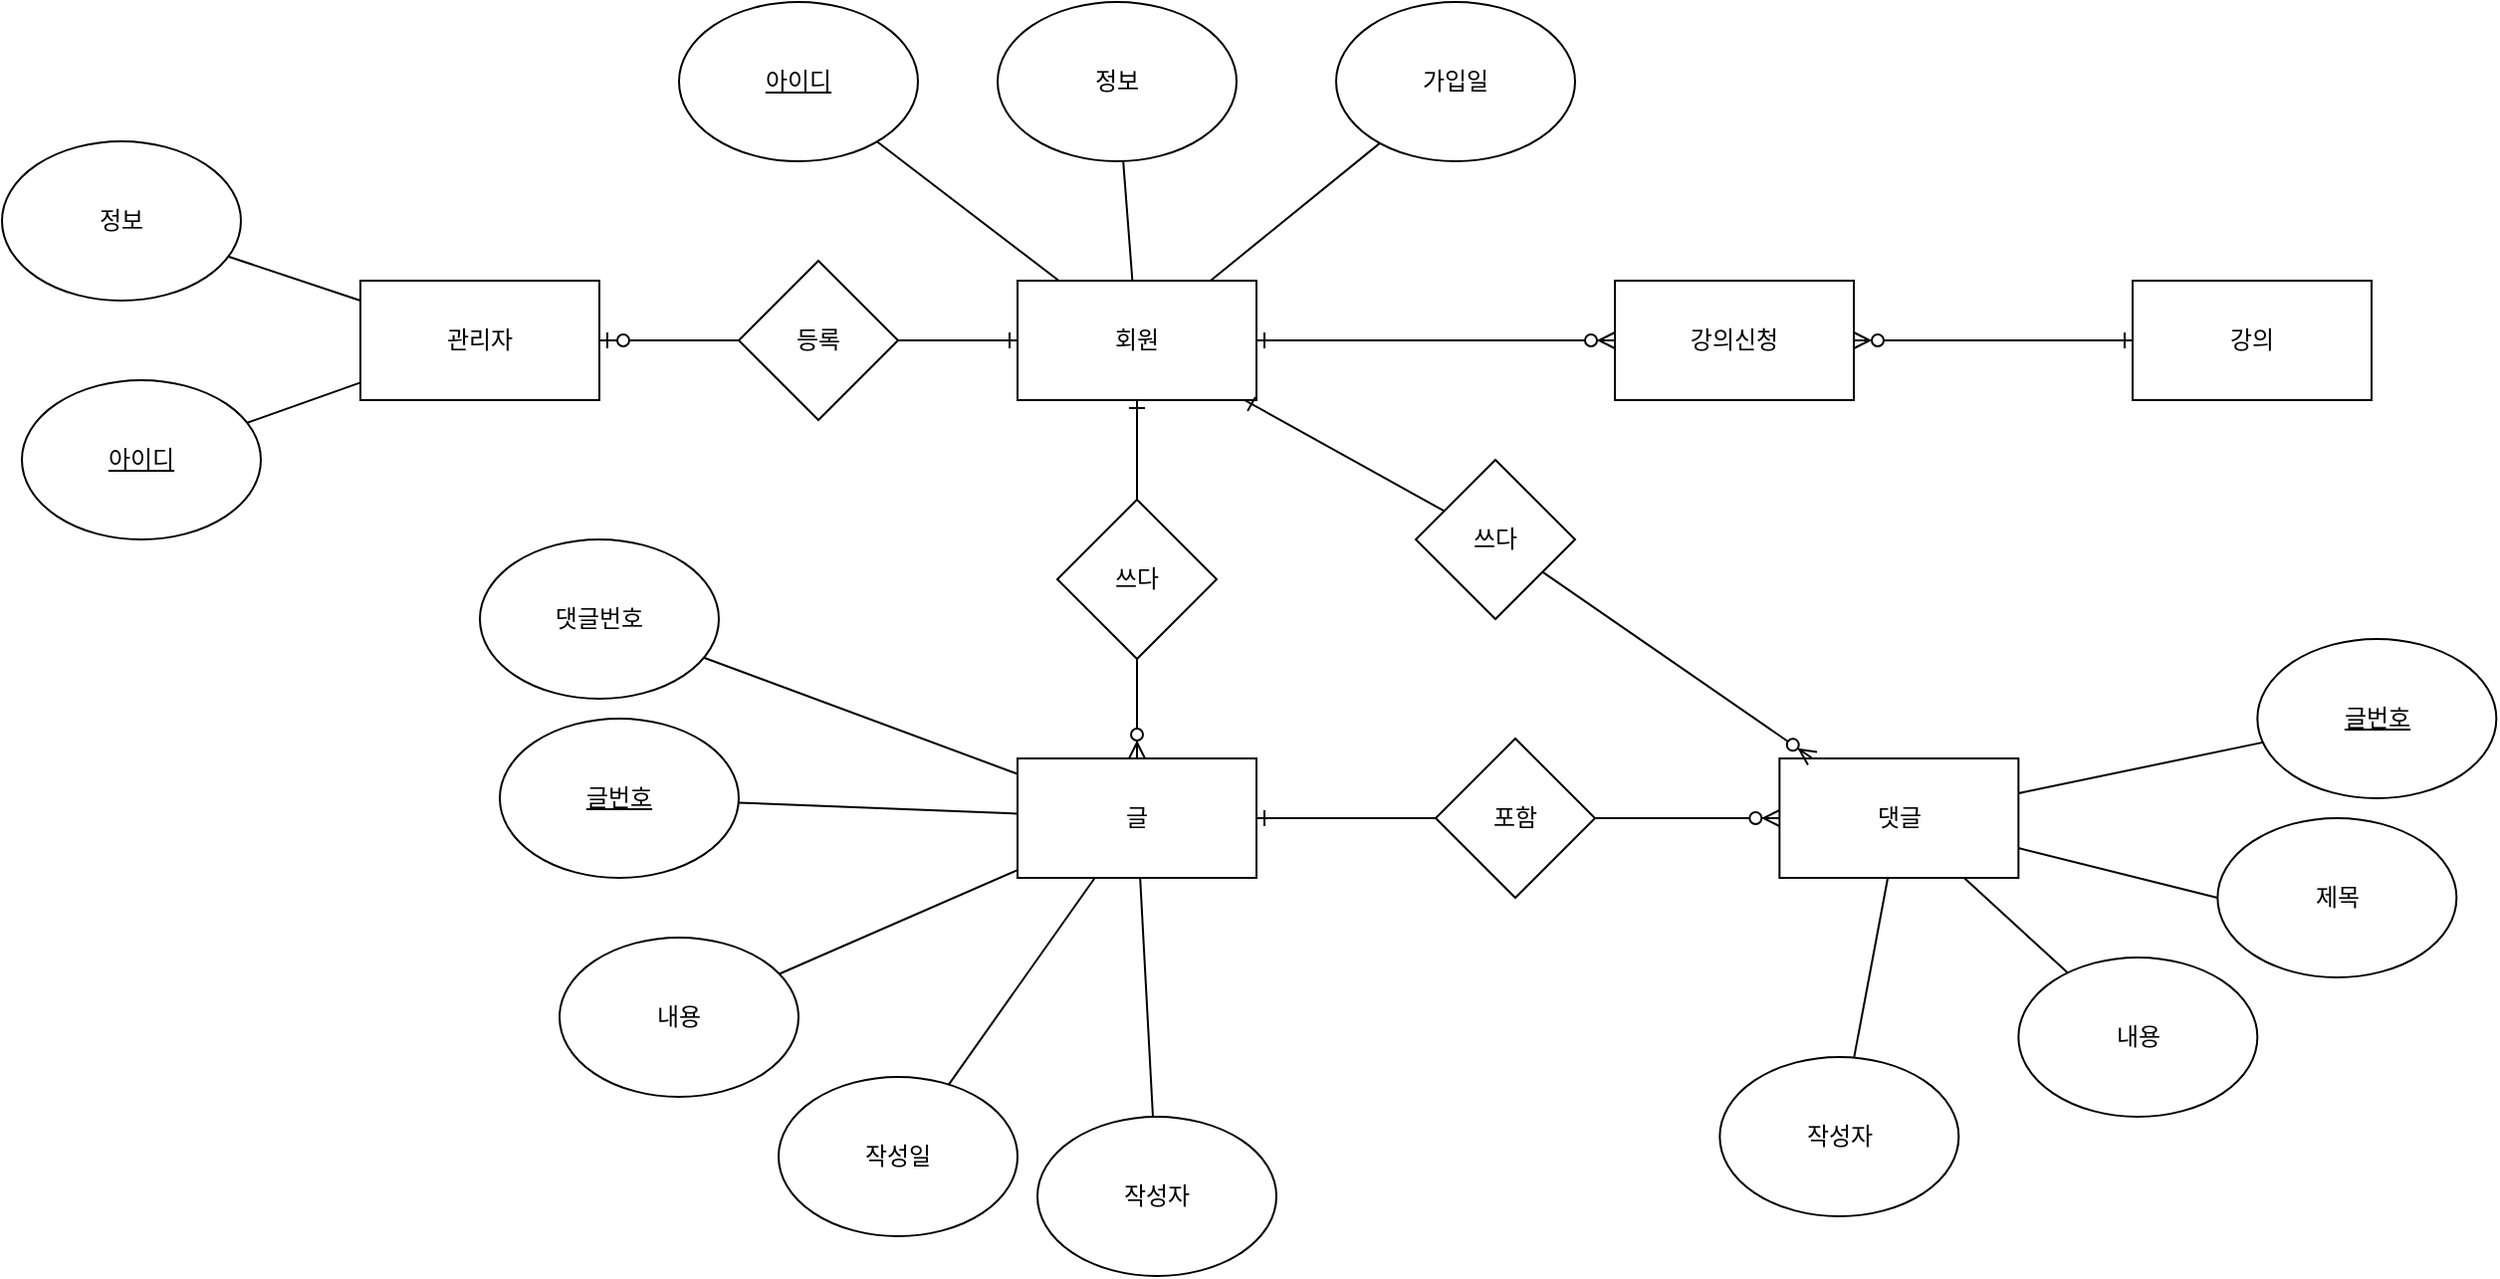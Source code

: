 <mxfile version="13.8.0" type="device"><diagram id="R2lEEEUBdFMjLlhIrx00" name="Page-1"><mxGraphModel dx="1585" dy="1663" grid="1" gridSize="10" guides="1" tooltips="1" connect="1" arrows="1" fold="1" page="1" pageScale="1" pageWidth="850" pageHeight="1100" math="0" shadow="0" extFonts="Permanent Marker^https://fonts.googleapis.com/css?family=Permanent+Marker"><root><mxCell id="0"/><mxCell id="1" parent="0"/><mxCell id="9lDlE6wZhx3Lfyn9xG1c-1" value="회원" style="rounded=0;whiteSpace=wrap;html=1;" parent="1" vertex="1"><mxGeometry x="390" y="120" width="120" height="60" as="geometry"/></mxCell><mxCell id="9lDlE6wZhx3Lfyn9xG1c-2" value="댓글" style="rounded=0;whiteSpace=wrap;html=1;" parent="1" vertex="1"><mxGeometry x="772.67" y="360" width="120" height="60" as="geometry"/></mxCell><mxCell id="9lDlE6wZhx3Lfyn9xG1c-3" value="글" style="rounded=0;whiteSpace=wrap;html=1;" parent="1" vertex="1"><mxGeometry x="390" y="360" width="120" height="60" as="geometry"/></mxCell><mxCell id="9lDlE6wZhx3Lfyn9xG1c-4" value="정보" style="ellipse;whiteSpace=wrap;html=1;" parent="1" vertex="1"><mxGeometry x="380" y="-20" width="120" height="80" as="geometry"/></mxCell><mxCell id="9lDlE6wZhx3Lfyn9xG1c-5" value="&lt;u&gt;아이디&lt;/u&gt;" style="ellipse;whiteSpace=wrap;html=1;" parent="1" vertex="1"><mxGeometry x="220" y="-20" width="120" height="80" as="geometry"/></mxCell><mxCell id="9lDlE6wZhx3Lfyn9xG1c-6" value="가입일" style="ellipse;whiteSpace=wrap;html=1;" parent="1" vertex="1"><mxGeometry x="550" y="-20" width="120" height="80" as="geometry"/></mxCell><mxCell id="9lDlE6wZhx3Lfyn9xG1c-7" value="댓글번호" style="ellipse;whiteSpace=wrap;html=1;" parent="1" vertex="1"><mxGeometry x="120" y="250" width="120" height="80" as="geometry"/></mxCell><mxCell id="9lDlE6wZhx3Lfyn9xG1c-8" value="글번호" style="ellipse;whiteSpace=wrap;html=1;fontStyle=4" parent="1" vertex="1"><mxGeometry x="130" y="340" width="120" height="80" as="geometry"/></mxCell><mxCell id="9lDlE6wZhx3Lfyn9xG1c-9" value="내용" style="ellipse;whiteSpace=wrap;html=1;" parent="1" vertex="1"><mxGeometry x="160" y="450" width="120" height="80" as="geometry"/></mxCell><mxCell id="9lDlE6wZhx3Lfyn9xG1c-10" value="작성일" style="ellipse;whiteSpace=wrap;html=1;" parent="1" vertex="1"><mxGeometry x="270" y="520" width="120" height="80" as="geometry"/></mxCell><mxCell id="9lDlE6wZhx3Lfyn9xG1c-11" value="작성자" style="ellipse;whiteSpace=wrap;html=1;" parent="1" vertex="1"><mxGeometry x="400" y="540" width="120" height="80" as="geometry"/></mxCell><mxCell id="9lDlE6wZhx3Lfyn9xG1c-12" value="&lt;u&gt;글번호&lt;/u&gt;" style="ellipse;whiteSpace=wrap;html=1;" parent="1" vertex="1"><mxGeometry x="1012.67" y="300" width="120" height="80" as="geometry"/></mxCell><mxCell id="9lDlE6wZhx3Lfyn9xG1c-13" value="작성자" style="ellipse;whiteSpace=wrap;html=1;" parent="1" vertex="1"><mxGeometry x="742.67" y="510" width="120" height="80" as="geometry"/></mxCell><mxCell id="9lDlE6wZhx3Lfyn9xG1c-14" value="내용" style="ellipse;whiteSpace=wrap;html=1;" parent="1" vertex="1"><mxGeometry x="892.67" y="460" width="120" height="80" as="geometry"/></mxCell><mxCell id="9lDlE6wZhx3Lfyn9xG1c-15" value="제목" style="ellipse;whiteSpace=wrap;html=1;" parent="1" vertex="1"><mxGeometry x="992.67" y="390" width="120" height="80" as="geometry"/></mxCell><mxCell id="9lDlE6wZhx3Lfyn9xG1c-16" value="" style="endArrow=none;html=1;" parent="1" source="9lDlE6wZhx3Lfyn9xG1c-1" target="9lDlE6wZhx3Lfyn9xG1c-5" edge="1"><mxGeometry width="50" height="50" relative="1" as="geometry"><mxPoint x="540" y="70" as="sourcePoint"/><mxPoint x="590" y="20" as="targetPoint"/></mxGeometry></mxCell><mxCell id="9lDlE6wZhx3Lfyn9xG1c-17" value="" style="endArrow=none;html=1;" parent="1" source="9lDlE6wZhx3Lfyn9xG1c-1" target="9lDlE6wZhx3Lfyn9xG1c-4" edge="1"><mxGeometry width="50" height="50" relative="1" as="geometry"><mxPoint x="550" y="80" as="sourcePoint"/><mxPoint x="600" y="30" as="targetPoint"/></mxGeometry></mxCell><mxCell id="9lDlE6wZhx3Lfyn9xG1c-18" value="" style="endArrow=none;html=1;" parent="1" source="9lDlE6wZhx3Lfyn9xG1c-1" target="9lDlE6wZhx3Lfyn9xG1c-6" edge="1"><mxGeometry width="50" height="50" relative="1" as="geometry"><mxPoint x="560" y="90" as="sourcePoint"/><mxPoint x="610" y="40" as="targetPoint"/></mxGeometry></mxCell><mxCell id="9lDlE6wZhx3Lfyn9xG1c-19" value="" style="endArrow=none;html=1;" parent="1" source="9lDlE6wZhx3Lfyn9xG1c-7" target="9lDlE6wZhx3Lfyn9xG1c-3" edge="1"><mxGeometry width="50" height="50" relative="1" as="geometry"><mxPoint x="290" y="415" as="sourcePoint"/><mxPoint x="340" y="365" as="targetPoint"/></mxGeometry></mxCell><mxCell id="9lDlE6wZhx3Lfyn9xG1c-20" value="" style="endArrow=none;html=1;" parent="1" source="9lDlE6wZhx3Lfyn9xG1c-8" target="9lDlE6wZhx3Lfyn9xG1c-3" edge="1"><mxGeometry width="50" height="50" relative="1" as="geometry"><mxPoint x="300" y="425" as="sourcePoint"/><mxPoint x="350" y="375" as="targetPoint"/></mxGeometry></mxCell><mxCell id="9lDlE6wZhx3Lfyn9xG1c-21" value="" style="endArrow=none;html=1;" parent="1" source="9lDlE6wZhx3Lfyn9xG1c-10" target="9lDlE6wZhx3Lfyn9xG1c-3" edge="1"><mxGeometry width="50" height="50" relative="1" as="geometry"><mxPoint x="310" y="435" as="sourcePoint"/><mxPoint x="360" y="385" as="targetPoint"/></mxGeometry></mxCell><mxCell id="9lDlE6wZhx3Lfyn9xG1c-22" value="" style="endArrow=none;html=1;" parent="1" source="9lDlE6wZhx3Lfyn9xG1c-9" target="9lDlE6wZhx3Lfyn9xG1c-3" edge="1"><mxGeometry width="50" height="50" relative="1" as="geometry"><mxPoint x="320" y="445" as="sourcePoint"/><mxPoint x="370" y="395" as="targetPoint"/></mxGeometry></mxCell><mxCell id="9lDlE6wZhx3Lfyn9xG1c-23" value="" style="endArrow=none;html=1;" parent="1" source="9lDlE6wZhx3Lfyn9xG1c-11" target="9lDlE6wZhx3Lfyn9xG1c-3" edge="1"><mxGeometry width="50" height="50" relative="1" as="geometry"><mxPoint x="330" y="455" as="sourcePoint"/><mxPoint x="380" y="405" as="targetPoint"/></mxGeometry></mxCell><mxCell id="9lDlE6wZhx3Lfyn9xG1c-24" value="" style="endArrow=none;html=1;" parent="1" source="9lDlE6wZhx3Lfyn9xG1c-2" target="9lDlE6wZhx3Lfyn9xG1c-12" edge="1"><mxGeometry width="50" height="50" relative="1" as="geometry"><mxPoint x="842.67" y="345" as="sourcePoint"/><mxPoint x="892.67" y="295" as="targetPoint"/></mxGeometry></mxCell><mxCell id="9lDlE6wZhx3Lfyn9xG1c-25" value="" style="endArrow=none;html=1;" parent="1" source="9lDlE6wZhx3Lfyn9xG1c-2" target="9lDlE6wZhx3Lfyn9xG1c-13" edge="1"><mxGeometry width="50" height="50" relative="1" as="geometry"><mxPoint x="852.67" y="355" as="sourcePoint"/><mxPoint x="902.67" y="305" as="targetPoint"/></mxGeometry></mxCell><mxCell id="9lDlE6wZhx3Lfyn9xG1c-26" value="" style="endArrow=none;html=1;" parent="1" source="9lDlE6wZhx3Lfyn9xG1c-2" target="9lDlE6wZhx3Lfyn9xG1c-14" edge="1"><mxGeometry width="50" height="50" relative="1" as="geometry"><mxPoint x="862.67" y="365" as="sourcePoint"/><mxPoint x="912.67" y="315" as="targetPoint"/></mxGeometry></mxCell><mxCell id="9lDlE6wZhx3Lfyn9xG1c-27" value="" style="endArrow=none;html=1;entryX=0;entryY=0.5;entryDx=0;entryDy=0;" parent="1" source="9lDlE6wZhx3Lfyn9xG1c-2" target="9lDlE6wZhx3Lfyn9xG1c-15" edge="1"><mxGeometry width="50" height="50" relative="1" as="geometry"><mxPoint x="872.67" y="375" as="sourcePoint"/><mxPoint x="922.67" y="325" as="targetPoint"/></mxGeometry></mxCell><mxCell id="9lDlE6wZhx3Lfyn9xG1c-28" value="쓰다" style="rhombus;whiteSpace=wrap;html=1;" parent="1" vertex="1"><mxGeometry x="410" y="230" width="80" height="80" as="geometry"/></mxCell><mxCell id="9lDlE6wZhx3Lfyn9xG1c-29" value="쓰다" style="rhombus;whiteSpace=wrap;html=1;" parent="1" vertex="1"><mxGeometry x="590" y="210" width="80" height="80" as="geometry"/></mxCell><mxCell id="9lDlE6wZhx3Lfyn9xG1c-30" value="포함" style="rhombus;whiteSpace=wrap;html=1;" parent="1" vertex="1"><mxGeometry x="600" y="350" width="80" height="80" as="geometry"/></mxCell><mxCell id="9lDlE6wZhx3Lfyn9xG1c-31" value="" style="endArrow=none;html=1;startArrow=ERone;startFill=0;" parent="1" source="9lDlE6wZhx3Lfyn9xG1c-3" target="9lDlE6wZhx3Lfyn9xG1c-30" edge="1"><mxGeometry width="50" height="50" relative="1" as="geometry"><mxPoint x="530" y="390" as="sourcePoint"/><mxPoint x="580" y="340" as="targetPoint"/></mxGeometry></mxCell><mxCell id="9lDlE6wZhx3Lfyn9xG1c-32" value="" style="endArrow=ERzeroToMany;html=1;endFill=1;" parent="1" source="9lDlE6wZhx3Lfyn9xG1c-30" target="9lDlE6wZhx3Lfyn9xG1c-2" edge="1"><mxGeometry width="50" height="50" relative="1" as="geometry"><mxPoint x="730.003" y="397.333" as="sourcePoint"/><mxPoint x="692.67" y="360" as="targetPoint"/></mxGeometry></mxCell><mxCell id="9lDlE6wZhx3Lfyn9xG1c-33" value="" style="endArrow=ERone;html=1;endFill=0;" parent="1" source="9lDlE6wZhx3Lfyn9xG1c-28" target="9lDlE6wZhx3Lfyn9xG1c-1" edge="1"><mxGeometry width="50" height="50" relative="1" as="geometry"><mxPoint x="520" y="260" as="sourcePoint"/><mxPoint x="570" y="210" as="targetPoint"/></mxGeometry></mxCell><mxCell id="9lDlE6wZhx3Lfyn9xG1c-34" value="" style="endArrow=ERzeroToMany;html=1;endFill=1;" parent="1" source="9lDlE6wZhx3Lfyn9xG1c-28" target="9lDlE6wZhx3Lfyn9xG1c-3" edge="1"><mxGeometry width="50" height="50" relative="1" as="geometry"><mxPoint x="530" y="270" as="sourcePoint"/><mxPoint x="580" y="220" as="targetPoint"/></mxGeometry></mxCell><mxCell id="9lDlE6wZhx3Lfyn9xG1c-35" value="" style="endArrow=none;html=1;startArrow=ERzeroToMany;startFill=1;" parent="1" source="9lDlE6wZhx3Lfyn9xG1c-2" target="9lDlE6wZhx3Lfyn9xG1c-29" edge="1"><mxGeometry width="50" height="50" relative="1" as="geometry"><mxPoint x="740" y="330" as="sourcePoint"/><mxPoint x="790" y="280" as="targetPoint"/></mxGeometry></mxCell><mxCell id="9lDlE6wZhx3Lfyn9xG1c-36" value="" style="endArrow=none;html=1;startArrow=ERone;startFill=0;" parent="1" source="9lDlE6wZhx3Lfyn9xG1c-1" target="9lDlE6wZhx3Lfyn9xG1c-29" edge="1"><mxGeometry width="50" height="50" relative="1" as="geometry"><mxPoint x="740" y="330" as="sourcePoint"/><mxPoint x="790" y="280" as="targetPoint"/></mxGeometry></mxCell><mxCell id="ULM1kSnqRySdIIneqJAd-3" value="관리자" style="rounded=0;whiteSpace=wrap;html=1;" vertex="1" parent="1"><mxGeometry x="60" y="120" width="120" height="60" as="geometry"/></mxCell><mxCell id="ULM1kSnqRySdIIneqJAd-6" style="edgeStyle=orthogonalEdgeStyle;rounded=0;orthogonalLoop=1;jettySize=auto;html=1;exitX=1;exitY=0.5;exitDx=0;exitDy=0;entryX=0;entryY=0.5;entryDx=0;entryDy=0;startArrow=none;startFill=0;endArrow=ERone;endFill=0;" edge="1" parent="1" source="ULM1kSnqRySdIIneqJAd-5" target="9lDlE6wZhx3Lfyn9xG1c-1"><mxGeometry relative="1" as="geometry"/></mxCell><mxCell id="ULM1kSnqRySdIIneqJAd-7" style="edgeStyle=orthogonalEdgeStyle;rounded=0;orthogonalLoop=1;jettySize=auto;html=1;exitX=0;exitY=0.5;exitDx=0;exitDy=0;entryX=1;entryY=0.5;entryDx=0;entryDy=0;startArrow=none;startFill=0;endArrow=ERzeroToOne;endFill=1;" edge="1" parent="1" source="ULM1kSnqRySdIIneqJAd-5" target="ULM1kSnqRySdIIneqJAd-3"><mxGeometry relative="1" as="geometry"/></mxCell><mxCell id="ULM1kSnqRySdIIneqJAd-5" value="등록" style="rhombus;whiteSpace=wrap;html=1;" vertex="1" parent="1"><mxGeometry x="250" y="110" width="80" height="80" as="geometry"/></mxCell><mxCell id="ULM1kSnqRySdIIneqJAd-8" value="&lt;u&gt;아이디&lt;/u&gt;" style="ellipse;whiteSpace=wrap;html=1;" vertex="1" parent="1"><mxGeometry x="-110" y="170" width="120" height="80" as="geometry"/></mxCell><mxCell id="ULM1kSnqRySdIIneqJAd-9" value="정보" style="ellipse;whiteSpace=wrap;html=1;" vertex="1" parent="1"><mxGeometry x="-120" y="50" width="120" height="80" as="geometry"/></mxCell><mxCell id="ULM1kSnqRySdIIneqJAd-11" value="" style="endArrow=none;html=1;" edge="1" parent="1" source="ULM1kSnqRySdIIneqJAd-8" target="ULM1kSnqRySdIIneqJAd-3"><mxGeometry width="50" height="50" relative="1" as="geometry"><mxPoint x="30" y="80" as="sourcePoint"/><mxPoint x="80" y="30" as="targetPoint"/></mxGeometry></mxCell><mxCell id="ULM1kSnqRySdIIneqJAd-12" value="" style="endArrow=none;html=1;" edge="1" parent="1" source="ULM1kSnqRySdIIneqJAd-9" target="ULM1kSnqRySdIIneqJAd-3"><mxGeometry width="50" height="50" relative="1" as="geometry"><mxPoint x="40" y="90" as="sourcePoint"/><mxPoint x="90" y="40" as="targetPoint"/></mxGeometry></mxCell><mxCell id="ULM1kSnqRySdIIneqJAd-14" value="강의신청" style="rounded=0;whiteSpace=wrap;html=1;" vertex="1" parent="1"><mxGeometry x="690" y="120" width="120" height="60" as="geometry"/></mxCell><mxCell id="ULM1kSnqRySdIIneqJAd-15" value="강의" style="rounded=0;whiteSpace=wrap;html=1;" vertex="1" parent="1"><mxGeometry x="950" y="120" width="120" height="60" as="geometry"/></mxCell><mxCell id="ULM1kSnqRySdIIneqJAd-16" value="" style="endArrow=ERzeroToMany;html=1;endFill=1;startArrow=ERone;startFill=0;" edge="1" parent="1" source="9lDlE6wZhx3Lfyn9xG1c-1" target="ULM1kSnqRySdIIneqJAd-14"><mxGeometry width="50" height="50" relative="1" as="geometry"><mxPoint x="692.67" y="100" as="sourcePoint"/><mxPoint x="742.67" y="50" as="targetPoint"/></mxGeometry></mxCell><mxCell id="ULM1kSnqRySdIIneqJAd-17" value="" style="endArrow=ERone;html=1;startArrow=ERzeroToMany;startFill=1;endFill=0;" edge="1" parent="1" source="ULM1kSnqRySdIIneqJAd-14" target="ULM1kSnqRySdIIneqJAd-15"><mxGeometry width="50" height="50" relative="1" as="geometry"><mxPoint x="702.67" y="110" as="sourcePoint"/><mxPoint x="752.67" y="60" as="targetPoint"/></mxGeometry></mxCell></root></mxGraphModel></diagram></mxfile>